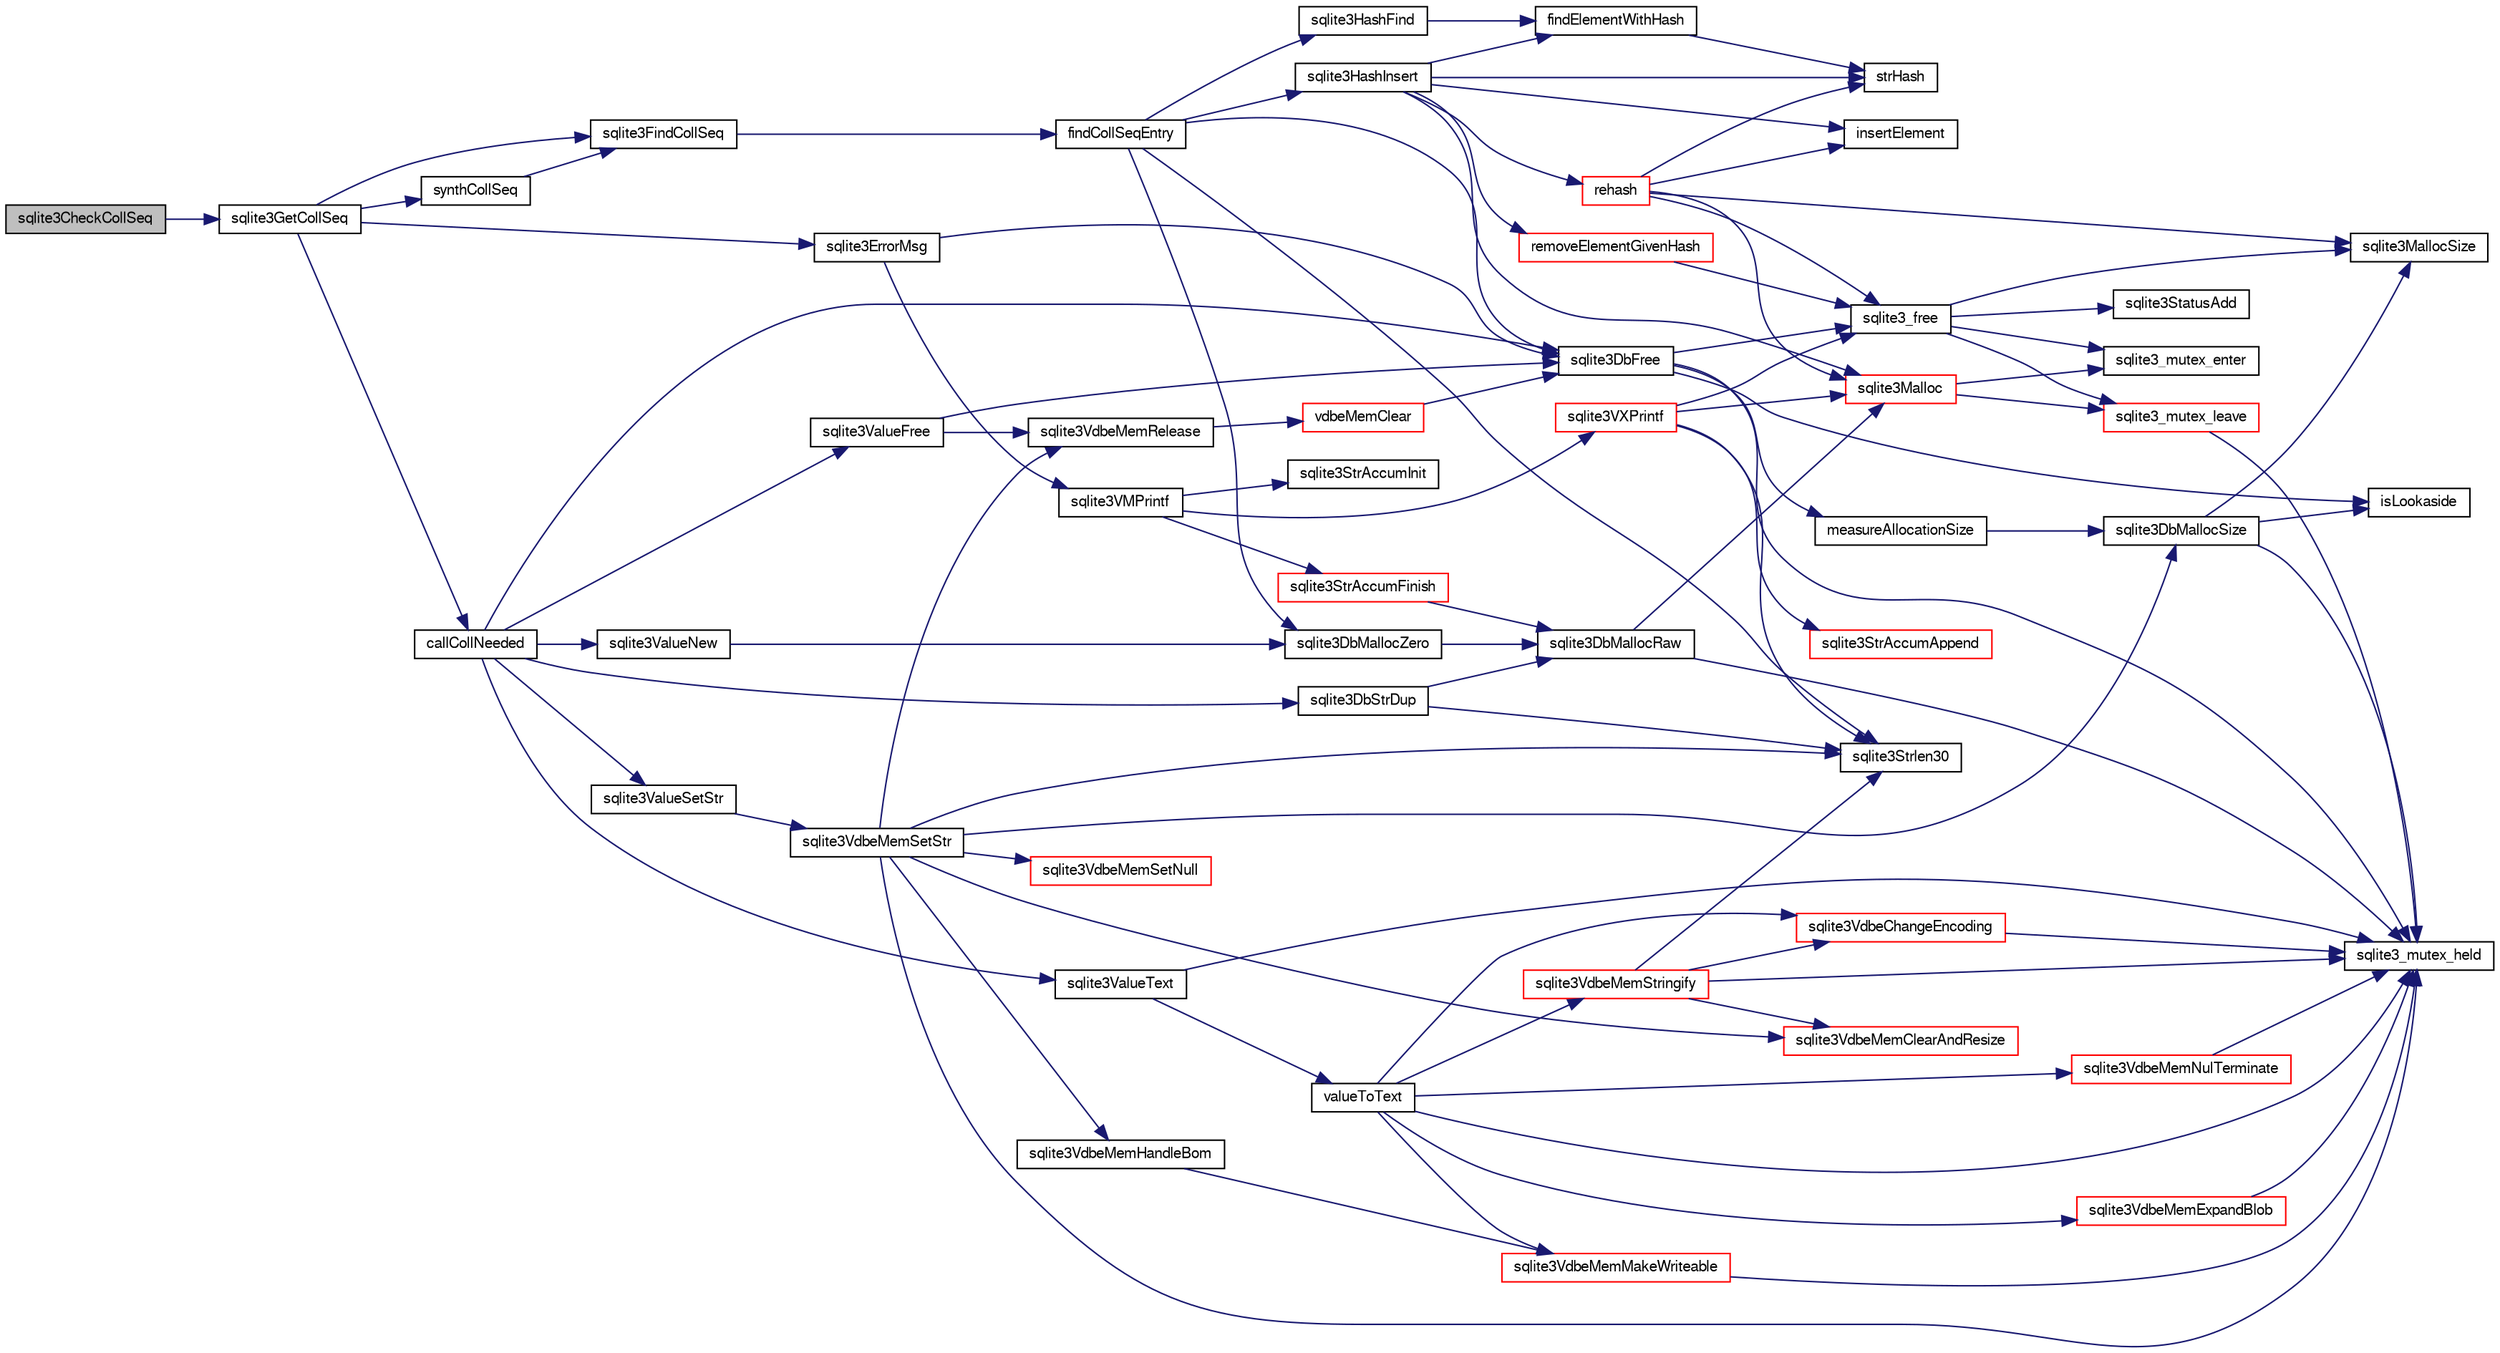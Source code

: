 digraph "sqlite3CheckCollSeq"
{
  edge [fontname="FreeSans",fontsize="10",labelfontname="FreeSans",labelfontsize="10"];
  node [fontname="FreeSans",fontsize="10",shape=record];
  rankdir="LR";
  Node469166 [label="sqlite3CheckCollSeq",height=0.2,width=0.4,color="black", fillcolor="grey75", style="filled", fontcolor="black"];
  Node469166 -> Node469167 [color="midnightblue",fontsize="10",style="solid",fontname="FreeSans"];
  Node469167 [label="sqlite3GetCollSeq",height=0.2,width=0.4,color="black", fillcolor="white", style="filled",URL="$sqlite3_8c.html#a4ed2e10e20f9616894d068c6c73c3134"];
  Node469167 -> Node469168 [color="midnightblue",fontsize="10",style="solid",fontname="FreeSans"];
  Node469168 [label="sqlite3FindCollSeq",height=0.2,width=0.4,color="black", fillcolor="white", style="filled",URL="$sqlite3_8c.html#ac4f91d39f24a6435de12698fdb16bc14"];
  Node469168 -> Node469169 [color="midnightblue",fontsize="10",style="solid",fontname="FreeSans"];
  Node469169 [label="findCollSeqEntry",height=0.2,width=0.4,color="black", fillcolor="white", style="filled",URL="$sqlite3_8c.html#aaf9ae07c81dca508e137b5880e94aa98"];
  Node469169 -> Node469170 [color="midnightblue",fontsize="10",style="solid",fontname="FreeSans"];
  Node469170 [label="sqlite3HashFind",height=0.2,width=0.4,color="black", fillcolor="white", style="filled",URL="$sqlite3_8c.html#a8ca124229470a66b4c9c141ded48e2aa"];
  Node469170 -> Node469171 [color="midnightblue",fontsize="10",style="solid",fontname="FreeSans"];
  Node469171 [label="findElementWithHash",height=0.2,width=0.4,color="black", fillcolor="white", style="filled",URL="$sqlite3_8c.html#a75c0f574fa5d51702434c6e980d57d7f"];
  Node469171 -> Node469172 [color="midnightblue",fontsize="10",style="solid",fontname="FreeSans"];
  Node469172 [label="strHash",height=0.2,width=0.4,color="black", fillcolor="white", style="filled",URL="$sqlite3_8c.html#ad7193605dadc27cf291d54e15bdd011d"];
  Node469169 -> Node469173 [color="midnightblue",fontsize="10",style="solid",fontname="FreeSans"];
  Node469173 [label="sqlite3Strlen30",height=0.2,width=0.4,color="black", fillcolor="white", style="filled",URL="$sqlite3_8c.html#a3dcd80ba41f1a308193dee74857b62a7"];
  Node469169 -> Node469174 [color="midnightblue",fontsize="10",style="solid",fontname="FreeSans"];
  Node469174 [label="sqlite3DbMallocZero",height=0.2,width=0.4,color="black", fillcolor="white", style="filled",URL="$sqlite3_8c.html#a49cfebac9d6067a03442c92af73f33e4"];
  Node469174 -> Node469175 [color="midnightblue",fontsize="10",style="solid",fontname="FreeSans"];
  Node469175 [label="sqlite3DbMallocRaw",height=0.2,width=0.4,color="black", fillcolor="white", style="filled",URL="$sqlite3_8c.html#abbe8be0cf7175e11ddc3e2218fad924e"];
  Node469175 -> Node469176 [color="midnightblue",fontsize="10",style="solid",fontname="FreeSans"];
  Node469176 [label="sqlite3_mutex_held",height=0.2,width=0.4,color="black", fillcolor="white", style="filled",URL="$sqlite3_8c.html#acf77da68932b6bc163c5e68547ecc3e7"];
  Node469175 -> Node469177 [color="midnightblue",fontsize="10",style="solid",fontname="FreeSans"];
  Node469177 [label="sqlite3Malloc",height=0.2,width=0.4,color="red", fillcolor="white", style="filled",URL="$sqlite3_8c.html#a361a2eaa846b1885f123abe46f5d8b2b"];
  Node469177 -> Node469178 [color="midnightblue",fontsize="10",style="solid",fontname="FreeSans"];
  Node469178 [label="sqlite3_mutex_enter",height=0.2,width=0.4,color="black", fillcolor="white", style="filled",URL="$sqlite3_8c.html#a1c12cde690bd89f104de5cbad12a6bf5"];
  Node469177 -> Node469183 [color="midnightblue",fontsize="10",style="solid",fontname="FreeSans"];
  Node469183 [label="sqlite3_mutex_leave",height=0.2,width=0.4,color="red", fillcolor="white", style="filled",URL="$sqlite3_8c.html#a5838d235601dbd3c1fa993555c6bcc93"];
  Node469183 -> Node469176 [color="midnightblue",fontsize="10",style="solid",fontname="FreeSans"];
  Node469169 -> Node469187 [color="midnightblue",fontsize="10",style="solid",fontname="FreeSans"];
  Node469187 [label="sqlite3HashInsert",height=0.2,width=0.4,color="black", fillcolor="white", style="filled",URL="$sqlite3_8c.html#aebbc6c13b3c139d5f3463938f441da3d"];
  Node469187 -> Node469171 [color="midnightblue",fontsize="10",style="solid",fontname="FreeSans"];
  Node469187 -> Node469188 [color="midnightblue",fontsize="10",style="solid",fontname="FreeSans"];
  Node469188 [label="removeElementGivenHash",height=0.2,width=0.4,color="red", fillcolor="white", style="filled",URL="$sqlite3_8c.html#a97ff4ac3846af0f8caf5426adfa2808a"];
  Node469188 -> Node469189 [color="midnightblue",fontsize="10",style="solid",fontname="FreeSans"];
  Node469189 [label="sqlite3_free",height=0.2,width=0.4,color="black", fillcolor="white", style="filled",URL="$sqlite3_8c.html#a6552349e36a8a691af5487999ab09519"];
  Node469189 -> Node469178 [color="midnightblue",fontsize="10",style="solid",fontname="FreeSans"];
  Node469189 -> Node469186 [color="midnightblue",fontsize="10",style="solid",fontname="FreeSans"];
  Node469186 [label="sqlite3StatusAdd",height=0.2,width=0.4,color="black", fillcolor="white", style="filled",URL="$sqlite3_8c.html#afa029f93586aeab4cc85360905dae9cd"];
  Node469189 -> Node469185 [color="midnightblue",fontsize="10",style="solid",fontname="FreeSans"];
  Node469185 [label="sqlite3MallocSize",height=0.2,width=0.4,color="black", fillcolor="white", style="filled",URL="$sqlite3_8c.html#acf5d2a5f35270bafb050bd2def576955"];
  Node469189 -> Node469183 [color="midnightblue",fontsize="10",style="solid",fontname="FreeSans"];
  Node469187 -> Node469177 [color="midnightblue",fontsize="10",style="solid",fontname="FreeSans"];
  Node469187 -> Node469191 [color="midnightblue",fontsize="10",style="solid",fontname="FreeSans"];
  Node469191 [label="rehash",height=0.2,width=0.4,color="red", fillcolor="white", style="filled",URL="$sqlite3_8c.html#a4851529638f6c7af16239ee6e2dcc628"];
  Node469191 -> Node469177 [color="midnightblue",fontsize="10",style="solid",fontname="FreeSans"];
  Node469191 -> Node469189 [color="midnightblue",fontsize="10",style="solid",fontname="FreeSans"];
  Node469191 -> Node469185 [color="midnightblue",fontsize="10",style="solid",fontname="FreeSans"];
  Node469191 -> Node469172 [color="midnightblue",fontsize="10",style="solid",fontname="FreeSans"];
  Node469191 -> Node469459 [color="midnightblue",fontsize="10",style="solid",fontname="FreeSans"];
  Node469459 [label="insertElement",height=0.2,width=0.4,color="black", fillcolor="white", style="filled",URL="$sqlite3_8c.html#a011f717fc5c46f03d78bf81b6714e0ee"];
  Node469187 -> Node469172 [color="midnightblue",fontsize="10",style="solid",fontname="FreeSans"];
  Node469187 -> Node469459 [color="midnightblue",fontsize="10",style="solid",fontname="FreeSans"];
  Node469169 -> Node469204 [color="midnightblue",fontsize="10",style="solid",fontname="FreeSans"];
  Node469204 [label="sqlite3DbFree",height=0.2,width=0.4,color="black", fillcolor="white", style="filled",URL="$sqlite3_8c.html#ac70ab821a6607b4a1b909582dc37a069"];
  Node469204 -> Node469176 [color="midnightblue",fontsize="10",style="solid",fontname="FreeSans"];
  Node469204 -> Node469205 [color="midnightblue",fontsize="10",style="solid",fontname="FreeSans"];
  Node469205 [label="measureAllocationSize",height=0.2,width=0.4,color="black", fillcolor="white", style="filled",URL="$sqlite3_8c.html#a45731e644a22fdb756e2b6337224217a"];
  Node469205 -> Node469206 [color="midnightblue",fontsize="10",style="solid",fontname="FreeSans"];
  Node469206 [label="sqlite3DbMallocSize",height=0.2,width=0.4,color="black", fillcolor="white", style="filled",URL="$sqlite3_8c.html#aa397e5a8a03495203a0767abf0a71f86"];
  Node469206 -> Node469185 [color="midnightblue",fontsize="10",style="solid",fontname="FreeSans"];
  Node469206 -> Node469176 [color="midnightblue",fontsize="10",style="solid",fontname="FreeSans"];
  Node469206 -> Node469207 [color="midnightblue",fontsize="10",style="solid",fontname="FreeSans"];
  Node469207 [label="isLookaside",height=0.2,width=0.4,color="black", fillcolor="white", style="filled",URL="$sqlite3_8c.html#a770fa05ff9717b75e16f4d968a77b897"];
  Node469204 -> Node469207 [color="midnightblue",fontsize="10",style="solid",fontname="FreeSans"];
  Node469204 -> Node469189 [color="midnightblue",fontsize="10",style="solid",fontname="FreeSans"];
  Node469167 -> Node469460 [color="midnightblue",fontsize="10",style="solid",fontname="FreeSans"];
  Node469460 [label="callCollNeeded",height=0.2,width=0.4,color="black", fillcolor="white", style="filled",URL="$sqlite3_8c.html#a4b69d70c8956d161ab4ec05d87ae1054"];
  Node469460 -> Node469461 [color="midnightblue",fontsize="10",style="solid",fontname="FreeSans"];
  Node469461 [label="sqlite3DbStrDup",height=0.2,width=0.4,color="black", fillcolor="white", style="filled",URL="$sqlite3_8c.html#a0ec4772ee6de7316ecd1e6cabb1beeef"];
  Node469461 -> Node469173 [color="midnightblue",fontsize="10",style="solid",fontname="FreeSans"];
  Node469461 -> Node469175 [color="midnightblue",fontsize="10",style="solid",fontname="FreeSans"];
  Node469460 -> Node469204 [color="midnightblue",fontsize="10",style="solid",fontname="FreeSans"];
  Node469460 -> Node469462 [color="midnightblue",fontsize="10",style="solid",fontname="FreeSans"];
  Node469462 [label="sqlite3ValueNew",height=0.2,width=0.4,color="black", fillcolor="white", style="filled",URL="$sqlite3_8c.html#ad40a378778daff2d574bec905e35828b"];
  Node469462 -> Node469174 [color="midnightblue",fontsize="10",style="solid",fontname="FreeSans"];
  Node469460 -> Node469463 [color="midnightblue",fontsize="10",style="solid",fontname="FreeSans"];
  Node469463 [label="sqlite3ValueSetStr",height=0.2,width=0.4,color="black", fillcolor="white", style="filled",URL="$sqlite3_8c.html#a1fd40749f47941ee97ff6d798e2bc67e"];
  Node469463 -> Node469296 [color="midnightblue",fontsize="10",style="solid",fontname="FreeSans"];
  Node469296 [label="sqlite3VdbeMemSetStr",height=0.2,width=0.4,color="black", fillcolor="white", style="filled",URL="$sqlite3_8c.html#a9697bec7c3b512483638ea3646191d7d"];
  Node469296 -> Node469176 [color="midnightblue",fontsize="10",style="solid",fontname="FreeSans"];
  Node469296 -> Node469275 [color="midnightblue",fontsize="10",style="solid",fontname="FreeSans"];
  Node469275 [label="sqlite3VdbeMemSetNull",height=0.2,width=0.4,color="red", fillcolor="white", style="filled",URL="$sqlite3_8c.html#ae01092c23aebaf8a3ebdf3954609b410"];
  Node469296 -> Node469173 [color="midnightblue",fontsize="10",style="solid",fontname="FreeSans"];
  Node469296 -> Node469287 [color="midnightblue",fontsize="10",style="solid",fontname="FreeSans"];
  Node469287 [label="sqlite3VdbeMemClearAndResize",height=0.2,width=0.4,color="red", fillcolor="white", style="filled",URL="$sqlite3_8c.html#add082be4aa46084ecdf023cfac898231"];
  Node469296 -> Node469282 [color="midnightblue",fontsize="10",style="solid",fontname="FreeSans"];
  Node469282 [label="sqlite3VdbeMemRelease",height=0.2,width=0.4,color="black", fillcolor="white", style="filled",URL="$sqlite3_8c.html#a90606361dbeba88159fd6ff03fcc10cc"];
  Node469282 -> Node469283 [color="midnightblue",fontsize="10",style="solid",fontname="FreeSans"];
  Node469283 [label="vdbeMemClear",height=0.2,width=0.4,color="red", fillcolor="white", style="filled",URL="$sqlite3_8c.html#a489eef6e55ad0dadf67578726b935d12"];
  Node469283 -> Node469204 [color="midnightblue",fontsize="10",style="solid",fontname="FreeSans"];
  Node469296 -> Node469206 [color="midnightblue",fontsize="10",style="solid",fontname="FreeSans"];
  Node469296 -> Node469297 [color="midnightblue",fontsize="10",style="solid",fontname="FreeSans"];
  Node469297 [label="sqlite3VdbeMemHandleBom",height=0.2,width=0.4,color="black", fillcolor="white", style="filled",URL="$sqlite3_8c.html#a8ac47607e6893715d335a0f6f4b58e3e"];
  Node469297 -> Node469281 [color="midnightblue",fontsize="10",style="solid",fontname="FreeSans"];
  Node469281 [label="sqlite3VdbeMemMakeWriteable",height=0.2,width=0.4,color="red", fillcolor="white", style="filled",URL="$sqlite3_8c.html#afabdd8032205a36c69ad191c6bbb6a34"];
  Node469281 -> Node469176 [color="midnightblue",fontsize="10",style="solid",fontname="FreeSans"];
  Node469460 -> Node469270 [color="midnightblue",fontsize="10",style="solid",fontname="FreeSans"];
  Node469270 [label="sqlite3ValueText",height=0.2,width=0.4,color="black", fillcolor="white", style="filled",URL="$sqlite3_8c.html#ad567a94e52d1adf81f4857fdba00a59b"];
  Node469270 -> Node469176 [color="midnightblue",fontsize="10",style="solid",fontname="FreeSans"];
  Node469270 -> Node469271 [color="midnightblue",fontsize="10",style="solid",fontname="FreeSans"];
  Node469271 [label="valueToText",height=0.2,width=0.4,color="black", fillcolor="white", style="filled",URL="$sqlite3_8c.html#abded1c4848e5c5901949c02af499044c"];
  Node469271 -> Node469176 [color="midnightblue",fontsize="10",style="solid",fontname="FreeSans"];
  Node469271 -> Node469272 [color="midnightblue",fontsize="10",style="solid",fontname="FreeSans"];
  Node469272 [label="sqlite3VdbeMemExpandBlob",height=0.2,width=0.4,color="red", fillcolor="white", style="filled",URL="$sqlite3_8c.html#afa1d06c05f058623f190c05aac4a5c7c"];
  Node469272 -> Node469176 [color="midnightblue",fontsize="10",style="solid",fontname="FreeSans"];
  Node469271 -> Node469279 [color="midnightblue",fontsize="10",style="solid",fontname="FreeSans"];
  Node469279 [label="sqlite3VdbeChangeEncoding",height=0.2,width=0.4,color="red", fillcolor="white", style="filled",URL="$sqlite3_8c.html#aa7cf8e488bf8cf9ec18528f52a40de31"];
  Node469279 -> Node469176 [color="midnightblue",fontsize="10",style="solid",fontname="FreeSans"];
  Node469271 -> Node469281 [color="midnightblue",fontsize="10",style="solid",fontname="FreeSans"];
  Node469271 -> Node469284 [color="midnightblue",fontsize="10",style="solid",fontname="FreeSans"];
  Node469284 [label="sqlite3VdbeMemNulTerminate",height=0.2,width=0.4,color="red", fillcolor="white", style="filled",URL="$sqlite3_8c.html#ad72ffa8a87fad7797ceeca0682df6aa3"];
  Node469284 -> Node469176 [color="midnightblue",fontsize="10",style="solid",fontname="FreeSans"];
  Node469271 -> Node469286 [color="midnightblue",fontsize="10",style="solid",fontname="FreeSans"];
  Node469286 [label="sqlite3VdbeMemStringify",height=0.2,width=0.4,color="red", fillcolor="white", style="filled",URL="$sqlite3_8c.html#aaf8a4e6bd1059297d279570e30b7680a"];
  Node469286 -> Node469176 [color="midnightblue",fontsize="10",style="solid",fontname="FreeSans"];
  Node469286 -> Node469287 [color="midnightblue",fontsize="10",style="solid",fontname="FreeSans"];
  Node469286 -> Node469173 [color="midnightblue",fontsize="10",style="solid",fontname="FreeSans"];
  Node469286 -> Node469279 [color="midnightblue",fontsize="10",style="solid",fontname="FreeSans"];
  Node469460 -> Node469464 [color="midnightblue",fontsize="10",style="solid",fontname="FreeSans"];
  Node469464 [label="sqlite3ValueFree",height=0.2,width=0.4,color="black", fillcolor="white", style="filled",URL="$sqlite3_8c.html#afeed84c3f344a833d15c7209265dc520"];
  Node469464 -> Node469282 [color="midnightblue",fontsize="10",style="solid",fontname="FreeSans"];
  Node469464 -> Node469204 [color="midnightblue",fontsize="10",style="solid",fontname="FreeSans"];
  Node469167 -> Node469465 [color="midnightblue",fontsize="10",style="solid",fontname="FreeSans"];
  Node469465 [label="synthCollSeq",height=0.2,width=0.4,color="black", fillcolor="white", style="filled",URL="$sqlite3_8c.html#ac89143f2b98a9efb9f18bb326e271063"];
  Node469465 -> Node469168 [color="midnightblue",fontsize="10",style="solid",fontname="FreeSans"];
  Node469167 -> Node469466 [color="midnightblue",fontsize="10",style="solid",fontname="FreeSans"];
  Node469466 [label="sqlite3ErrorMsg",height=0.2,width=0.4,color="black", fillcolor="white", style="filled",URL="$sqlite3_8c.html#aee2798e173651adae0f9c85469f3457d"];
  Node469466 -> Node469441 [color="midnightblue",fontsize="10",style="solid",fontname="FreeSans"];
  Node469441 [label="sqlite3VMPrintf",height=0.2,width=0.4,color="black", fillcolor="white", style="filled",URL="$sqlite3_8c.html#a05535d0982ef06fbc2ee8195ebbae689"];
  Node469441 -> Node469197 [color="midnightblue",fontsize="10",style="solid",fontname="FreeSans"];
  Node469197 [label="sqlite3StrAccumInit",height=0.2,width=0.4,color="black", fillcolor="white", style="filled",URL="$sqlite3_8c.html#aabf95e113b9d54d519cd15a56215f560"];
  Node469441 -> Node469198 [color="midnightblue",fontsize="10",style="solid",fontname="FreeSans"];
  Node469198 [label="sqlite3VXPrintf",height=0.2,width=0.4,color="red", fillcolor="white", style="filled",URL="$sqlite3_8c.html#a63c25806c9bd4a2b76f9a0eb232c6bde"];
  Node469198 -> Node469199 [color="midnightblue",fontsize="10",style="solid",fontname="FreeSans"];
  Node469199 [label="sqlite3StrAccumAppend",height=0.2,width=0.4,color="red", fillcolor="white", style="filled",URL="$sqlite3_8c.html#a56664fa33def33c5a5245b623441d5e0"];
  Node469198 -> Node469177 [color="midnightblue",fontsize="10",style="solid",fontname="FreeSans"];
  Node469198 -> Node469173 [color="midnightblue",fontsize="10",style="solid",fontname="FreeSans"];
  Node469198 -> Node469189 [color="midnightblue",fontsize="10",style="solid",fontname="FreeSans"];
  Node469441 -> Node469290 [color="midnightblue",fontsize="10",style="solid",fontname="FreeSans"];
  Node469290 [label="sqlite3StrAccumFinish",height=0.2,width=0.4,color="red", fillcolor="white", style="filled",URL="$sqlite3_8c.html#adb7f26b10ac1b847db6f000ef4c2e2ba"];
  Node469290 -> Node469175 [color="midnightblue",fontsize="10",style="solid",fontname="FreeSans"];
  Node469466 -> Node469204 [color="midnightblue",fontsize="10",style="solid",fontname="FreeSans"];
}
